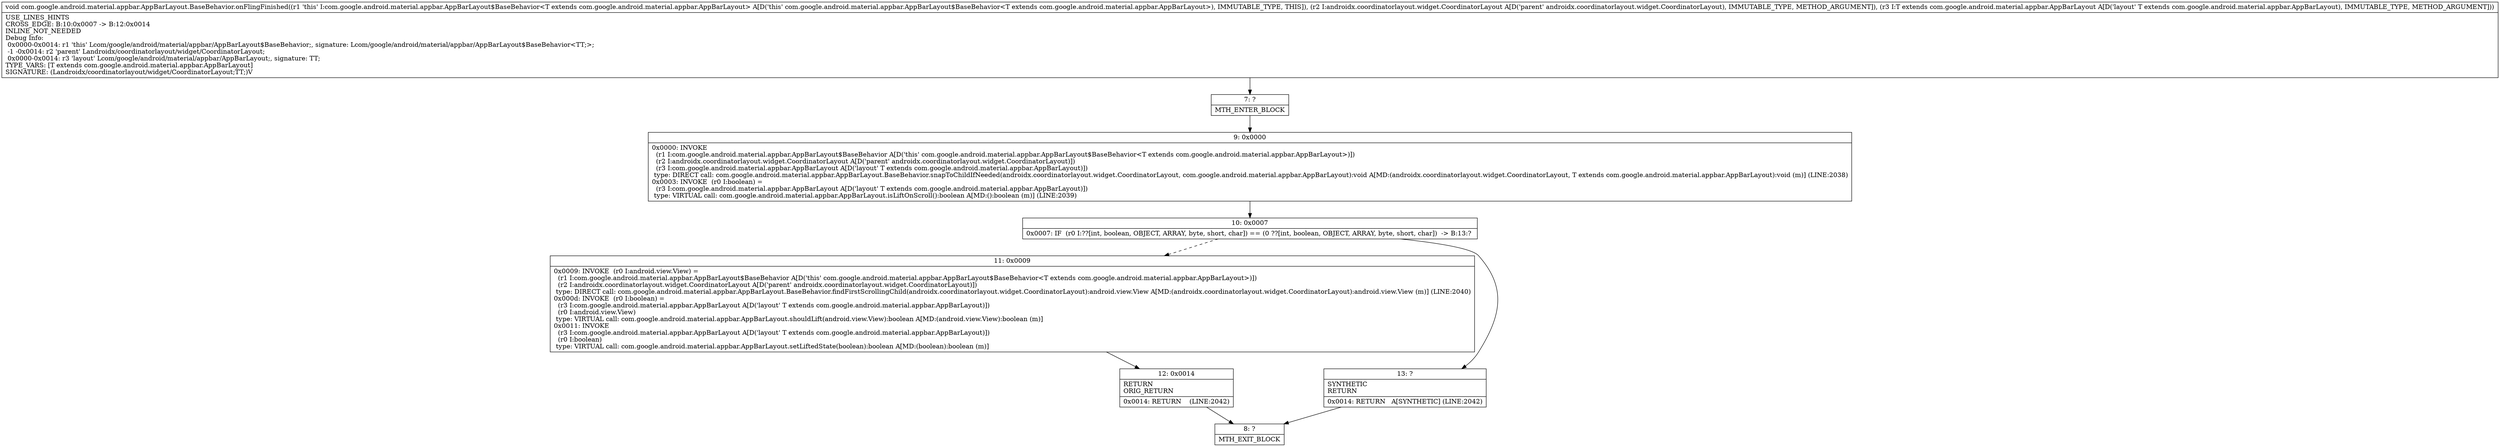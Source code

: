 digraph "CFG forcom.google.android.material.appbar.AppBarLayout.BaseBehavior.onFlingFinished(Landroidx\/coordinatorlayout\/widget\/CoordinatorLayout;Lcom\/google\/android\/material\/appbar\/AppBarLayout;)V" {
Node_7 [shape=record,label="{7\:\ ?|MTH_ENTER_BLOCK\l}"];
Node_9 [shape=record,label="{9\:\ 0x0000|0x0000: INVOKE  \l  (r1 I:com.google.android.material.appbar.AppBarLayout$BaseBehavior A[D('this' com.google.android.material.appbar.AppBarLayout$BaseBehavior\<T extends com.google.android.material.appbar.AppBarLayout\>)])\l  (r2 I:androidx.coordinatorlayout.widget.CoordinatorLayout A[D('parent' androidx.coordinatorlayout.widget.CoordinatorLayout)])\l  (r3 I:com.google.android.material.appbar.AppBarLayout A[D('layout' T extends com.google.android.material.appbar.AppBarLayout)])\l type: DIRECT call: com.google.android.material.appbar.AppBarLayout.BaseBehavior.snapToChildIfNeeded(androidx.coordinatorlayout.widget.CoordinatorLayout, com.google.android.material.appbar.AppBarLayout):void A[MD:(androidx.coordinatorlayout.widget.CoordinatorLayout, T extends com.google.android.material.appbar.AppBarLayout):void (m)] (LINE:2038)\l0x0003: INVOKE  (r0 I:boolean) = \l  (r3 I:com.google.android.material.appbar.AppBarLayout A[D('layout' T extends com.google.android.material.appbar.AppBarLayout)])\l type: VIRTUAL call: com.google.android.material.appbar.AppBarLayout.isLiftOnScroll():boolean A[MD:():boolean (m)] (LINE:2039)\l}"];
Node_10 [shape=record,label="{10\:\ 0x0007|0x0007: IF  (r0 I:??[int, boolean, OBJECT, ARRAY, byte, short, char]) == (0 ??[int, boolean, OBJECT, ARRAY, byte, short, char])  \-\> B:13:? \l}"];
Node_11 [shape=record,label="{11\:\ 0x0009|0x0009: INVOKE  (r0 I:android.view.View) = \l  (r1 I:com.google.android.material.appbar.AppBarLayout$BaseBehavior A[D('this' com.google.android.material.appbar.AppBarLayout$BaseBehavior\<T extends com.google.android.material.appbar.AppBarLayout\>)])\l  (r2 I:androidx.coordinatorlayout.widget.CoordinatorLayout A[D('parent' androidx.coordinatorlayout.widget.CoordinatorLayout)])\l type: DIRECT call: com.google.android.material.appbar.AppBarLayout.BaseBehavior.findFirstScrollingChild(androidx.coordinatorlayout.widget.CoordinatorLayout):android.view.View A[MD:(androidx.coordinatorlayout.widget.CoordinatorLayout):android.view.View (m)] (LINE:2040)\l0x000d: INVOKE  (r0 I:boolean) = \l  (r3 I:com.google.android.material.appbar.AppBarLayout A[D('layout' T extends com.google.android.material.appbar.AppBarLayout)])\l  (r0 I:android.view.View)\l type: VIRTUAL call: com.google.android.material.appbar.AppBarLayout.shouldLift(android.view.View):boolean A[MD:(android.view.View):boolean (m)]\l0x0011: INVOKE  \l  (r3 I:com.google.android.material.appbar.AppBarLayout A[D('layout' T extends com.google.android.material.appbar.AppBarLayout)])\l  (r0 I:boolean)\l type: VIRTUAL call: com.google.android.material.appbar.AppBarLayout.setLiftedState(boolean):boolean A[MD:(boolean):boolean (m)]\l}"];
Node_12 [shape=record,label="{12\:\ 0x0014|RETURN\lORIG_RETURN\l|0x0014: RETURN    (LINE:2042)\l}"];
Node_8 [shape=record,label="{8\:\ ?|MTH_EXIT_BLOCK\l}"];
Node_13 [shape=record,label="{13\:\ ?|SYNTHETIC\lRETURN\l|0x0014: RETURN   A[SYNTHETIC] (LINE:2042)\l}"];
MethodNode[shape=record,label="{void com.google.android.material.appbar.AppBarLayout.BaseBehavior.onFlingFinished((r1 'this' I:com.google.android.material.appbar.AppBarLayout$BaseBehavior\<T extends com.google.android.material.appbar.AppBarLayout\> A[D('this' com.google.android.material.appbar.AppBarLayout$BaseBehavior\<T extends com.google.android.material.appbar.AppBarLayout\>), IMMUTABLE_TYPE, THIS]), (r2 I:androidx.coordinatorlayout.widget.CoordinatorLayout A[D('parent' androidx.coordinatorlayout.widget.CoordinatorLayout), IMMUTABLE_TYPE, METHOD_ARGUMENT]), (r3 I:T extends com.google.android.material.appbar.AppBarLayout A[D('layout' T extends com.google.android.material.appbar.AppBarLayout), IMMUTABLE_TYPE, METHOD_ARGUMENT]))  | USE_LINES_HINTS\lCROSS_EDGE: B:10:0x0007 \-\> B:12:0x0014\lINLINE_NOT_NEEDED\lDebug Info:\l  0x0000\-0x0014: r1 'this' Lcom\/google\/android\/material\/appbar\/AppBarLayout$BaseBehavior;, signature: Lcom\/google\/android\/material\/appbar\/AppBarLayout$BaseBehavior\<TT;\>;\l  \-1 \-0x0014: r2 'parent' Landroidx\/coordinatorlayout\/widget\/CoordinatorLayout;\l  0x0000\-0x0014: r3 'layout' Lcom\/google\/android\/material\/appbar\/AppBarLayout;, signature: TT;\lTYPE_VARS: [T extends com.google.android.material.appbar.AppBarLayout]\lSIGNATURE: (Landroidx\/coordinatorlayout\/widget\/CoordinatorLayout;TT;)V\l}"];
MethodNode -> Node_7;Node_7 -> Node_9;
Node_9 -> Node_10;
Node_10 -> Node_11[style=dashed];
Node_10 -> Node_13;
Node_11 -> Node_12;
Node_12 -> Node_8;
Node_13 -> Node_8;
}

